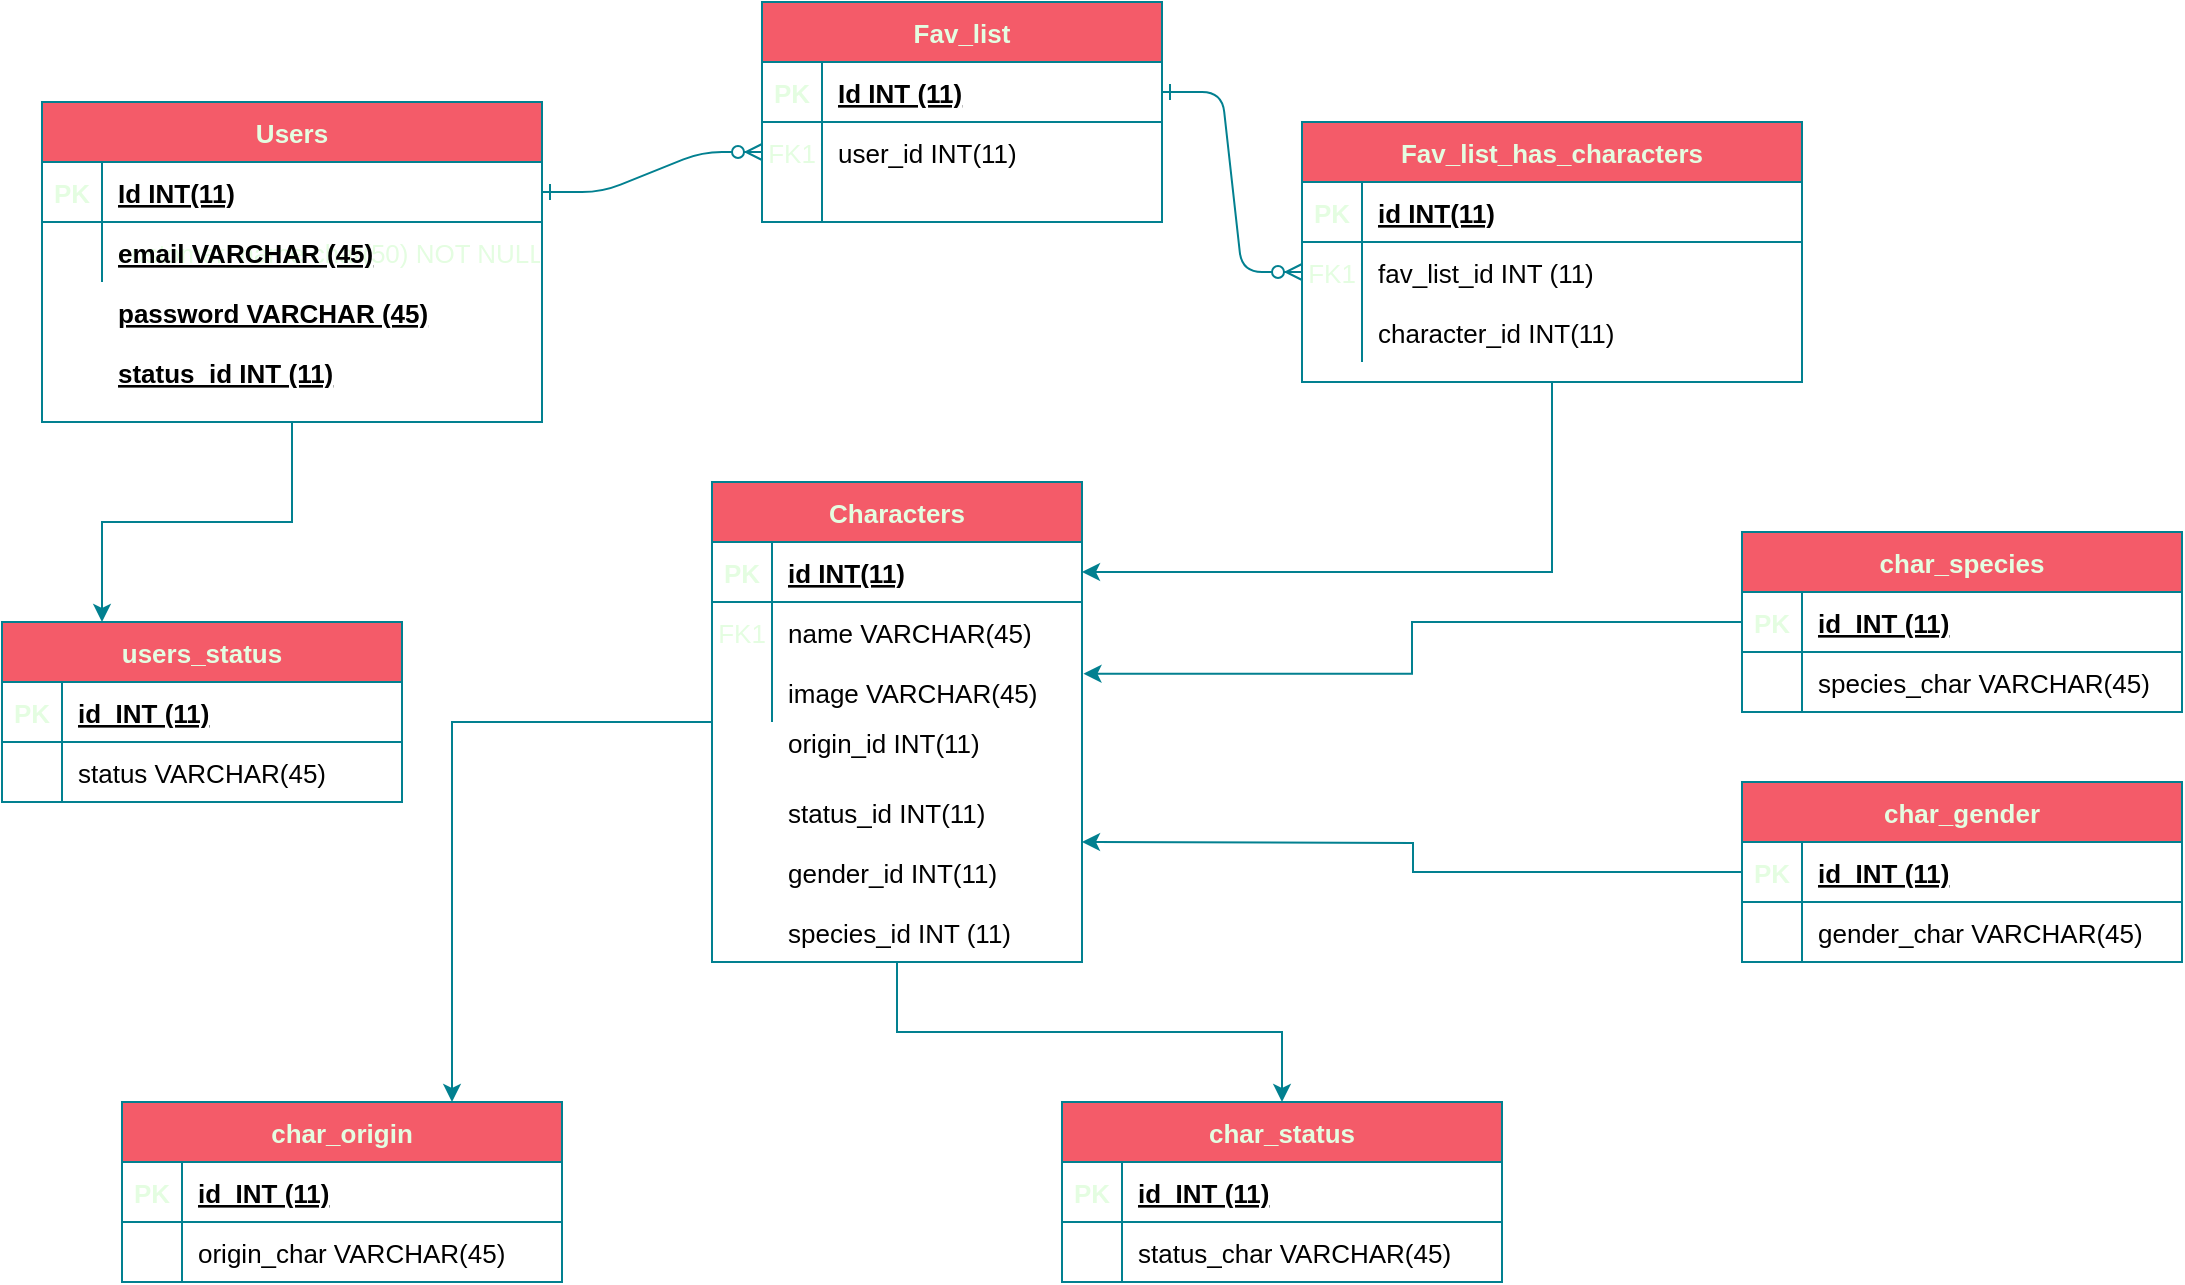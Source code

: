 <mxfile version="22.0.4" type="device">
  <diagram id="R2lEEEUBdFMjLlhIrx00" name="Page-1">
    <mxGraphModel dx="2099" dy="631" grid="1" gridSize="10" guides="1" tooltips="1" connect="1" arrows="1" fold="1" page="1" pageScale="1" pageWidth="850" pageHeight="1100" math="0" shadow="0" extFonts="Permanent Marker^https://fonts.googleapis.com/css?family=Permanent+Marker">
      <root>
        <mxCell id="0" />
        <mxCell id="1" parent="0" />
        <mxCell id="C-vyLk0tnHw3VtMMgP7b-1" value="" style="edgeStyle=entityRelationEdgeStyle;endArrow=ERzeroToMany;startArrow=ERone;endFill=1;startFill=0;labelBackgroundColor=none;strokeColor=#028090;fontColor=default;" parent="1" source="C-vyLk0tnHw3VtMMgP7b-24" target="C-vyLk0tnHw3VtMMgP7b-6" edge="1">
          <mxGeometry width="100" height="100" relative="1" as="geometry">
            <mxPoint x="340" y="720" as="sourcePoint" />
            <mxPoint x="440" y="620" as="targetPoint" />
          </mxGeometry>
        </mxCell>
        <mxCell id="C-vyLk0tnHw3VtMMgP7b-12" value="" style="edgeStyle=entityRelationEdgeStyle;endArrow=ERzeroToMany;startArrow=ERone;endFill=1;startFill=0;labelBackgroundColor=none;strokeColor=#028090;fontColor=default;" parent="1" source="C-vyLk0tnHw3VtMMgP7b-3" target="C-vyLk0tnHw3VtMMgP7b-17" edge="1">
          <mxGeometry width="100" height="100" relative="1" as="geometry">
            <mxPoint x="400" y="180" as="sourcePoint" />
            <mxPoint x="460" y="205" as="targetPoint" />
          </mxGeometry>
        </mxCell>
        <mxCell id="C-vyLk0tnHw3VtMMgP7b-2" value="Fav_list" style="shape=table;startSize=30;container=1;collapsible=1;childLayout=tableLayout;fixedRows=1;rowLines=0;fontStyle=1;align=center;resizeLast=1;labelBackgroundColor=none;fillColor=#F45B69;strokeColor=#028090;fontColor=#E4FDE1;fontSize=13;" parent="1" vertex="1">
          <mxGeometry x="300" y="10" width="200" height="110" as="geometry" />
        </mxCell>
        <mxCell id="C-vyLk0tnHw3VtMMgP7b-3" value="" style="shape=partialRectangle;collapsible=0;dropTarget=0;pointerEvents=0;fillColor=none;points=[[0,0.5],[1,0.5]];portConstraint=eastwest;top=0;left=0;right=0;bottom=1;labelBackgroundColor=none;strokeColor=#028090;fontColor=#E4FDE1;fontSize=13;" parent="C-vyLk0tnHw3VtMMgP7b-2" vertex="1">
          <mxGeometry y="30" width="200" height="30" as="geometry" />
        </mxCell>
        <mxCell id="C-vyLk0tnHw3VtMMgP7b-4" value="PK" style="shape=partialRectangle;overflow=hidden;connectable=0;fillColor=none;top=0;left=0;bottom=0;right=0;fontStyle=1;labelBackgroundColor=none;strokeColor=#028090;fontColor=#E4FDE1;fontSize=13;" parent="C-vyLk0tnHw3VtMMgP7b-3" vertex="1">
          <mxGeometry width="30" height="30" as="geometry">
            <mxRectangle width="30" height="30" as="alternateBounds" />
          </mxGeometry>
        </mxCell>
        <mxCell id="C-vyLk0tnHw3VtMMgP7b-5" value="Id INT (11)" style="shape=partialRectangle;overflow=hidden;connectable=0;fillColor=none;top=0;left=0;bottom=0;right=0;align=left;spacingLeft=6;fontStyle=5;labelBackgroundColor=none;strokeColor=#028090;fontColor=#000000;fontSize=13;" parent="C-vyLk0tnHw3VtMMgP7b-3" vertex="1">
          <mxGeometry x="30" width="170" height="30" as="geometry">
            <mxRectangle width="170" height="30" as="alternateBounds" />
          </mxGeometry>
        </mxCell>
        <mxCell id="C-vyLk0tnHw3VtMMgP7b-6" value="" style="shape=partialRectangle;collapsible=0;dropTarget=0;pointerEvents=0;fillColor=none;points=[[0,0.5],[1,0.5]];portConstraint=eastwest;top=0;left=0;right=0;bottom=0;labelBackgroundColor=none;strokeColor=#028090;fontColor=#E4FDE1;fontSize=13;" parent="C-vyLk0tnHw3VtMMgP7b-2" vertex="1">
          <mxGeometry y="60" width="200" height="30" as="geometry" />
        </mxCell>
        <mxCell id="C-vyLk0tnHw3VtMMgP7b-7" value="FK1" style="shape=partialRectangle;overflow=hidden;connectable=0;fillColor=none;top=0;left=0;bottom=0;right=0;labelBackgroundColor=none;strokeColor=#028090;fontColor=#E4FDE1;fontSize=13;" parent="C-vyLk0tnHw3VtMMgP7b-6" vertex="1">
          <mxGeometry width="30" height="30" as="geometry">
            <mxRectangle width="30" height="30" as="alternateBounds" />
          </mxGeometry>
        </mxCell>
        <mxCell id="C-vyLk0tnHw3VtMMgP7b-8" value="user_id INT(11)" style="shape=partialRectangle;overflow=hidden;connectable=0;fillColor=none;top=0;left=0;bottom=0;right=0;align=left;spacingLeft=6;labelBackgroundColor=none;strokeColor=#028090;fontColor=#000000;fontSize=13;" parent="C-vyLk0tnHw3VtMMgP7b-6" vertex="1">
          <mxGeometry x="30" width="170" height="30" as="geometry">
            <mxRectangle width="170" height="30" as="alternateBounds" />
          </mxGeometry>
        </mxCell>
        <mxCell id="C-vyLk0tnHw3VtMMgP7b-9" value="" style="shape=partialRectangle;collapsible=0;dropTarget=0;pointerEvents=0;fillColor=none;points=[[0,0.5],[1,0.5]];portConstraint=eastwest;top=0;left=0;right=0;bottom=0;labelBackgroundColor=none;strokeColor=#028090;fontColor=#E4FDE1;fontSize=13;" parent="C-vyLk0tnHw3VtMMgP7b-2" vertex="1">
          <mxGeometry y="90" width="200" height="20" as="geometry" />
        </mxCell>
        <mxCell id="C-vyLk0tnHw3VtMMgP7b-10" value="" style="shape=partialRectangle;overflow=hidden;connectable=0;fillColor=none;top=0;left=0;bottom=0;right=0;labelBackgroundColor=none;strokeColor=#028090;fontColor=#E4FDE1;fontSize=13;" parent="C-vyLk0tnHw3VtMMgP7b-9" vertex="1">
          <mxGeometry width="30" height="20" as="geometry">
            <mxRectangle width="30" height="20" as="alternateBounds" />
          </mxGeometry>
        </mxCell>
        <mxCell id="C-vyLk0tnHw3VtMMgP7b-11" value="" style="shape=partialRectangle;overflow=hidden;connectable=0;fillColor=none;top=0;left=0;bottom=0;right=0;align=left;spacingLeft=6;labelBackgroundColor=none;strokeColor=#028090;fontColor=#E4FDE1;fontSize=13;" parent="C-vyLk0tnHw3VtMMgP7b-9" vertex="1">
          <mxGeometry x="30" width="170" height="20" as="geometry">
            <mxRectangle width="170" height="20" as="alternateBounds" />
          </mxGeometry>
        </mxCell>
        <mxCell id="5vEzTWI28xnsQX95o4Jr-35" style="edgeStyle=orthogonalEdgeStyle;rounded=0;orthogonalLoop=1;jettySize=auto;html=1;exitX=0.5;exitY=1;exitDx=0;exitDy=0;entryX=0.25;entryY=0;entryDx=0;entryDy=0;strokeColor=#028090;fontColor=#E4FDE1;fillColor=#F45B69;" edge="1" parent="1" source="C-vyLk0tnHw3VtMMgP7b-23" target="5vEzTWI28xnsQX95o4Jr-28">
          <mxGeometry relative="1" as="geometry" />
        </mxCell>
        <mxCell id="C-vyLk0tnHw3VtMMgP7b-23" value="Users" style="shape=table;startSize=30;container=1;collapsible=1;childLayout=tableLayout;fixedRows=1;rowLines=0;fontStyle=1;align=center;resizeLast=1;labelBackgroundColor=none;fillColor=#F45B69;strokeColor=#028090;fontColor=#E4FDE1;fontSize=13;" parent="1" vertex="1">
          <mxGeometry x="-60" y="60" width="250" height="160" as="geometry">
            <mxRectangle x="-60" y="50" width="100" height="30" as="alternateBounds" />
          </mxGeometry>
        </mxCell>
        <mxCell id="C-vyLk0tnHw3VtMMgP7b-24" value="" style="shape=partialRectangle;collapsible=0;dropTarget=0;pointerEvents=0;fillColor=none;points=[[0,0.5],[1,0.5]];portConstraint=eastwest;top=0;left=0;right=0;bottom=1;labelBackgroundColor=none;strokeColor=#028090;fontColor=#E4FDE1;fontSize=13;" parent="C-vyLk0tnHw3VtMMgP7b-23" vertex="1">
          <mxGeometry y="30" width="250" height="30" as="geometry" />
        </mxCell>
        <mxCell id="C-vyLk0tnHw3VtMMgP7b-25" value="PK" style="shape=partialRectangle;overflow=hidden;connectable=0;fillColor=none;top=0;left=0;bottom=0;right=0;fontStyle=1;labelBackgroundColor=none;strokeColor=#028090;fontColor=#E4FDE1;fontSize=13;" parent="C-vyLk0tnHw3VtMMgP7b-24" vertex="1">
          <mxGeometry width="30" height="30" as="geometry">
            <mxRectangle width="30" height="30" as="alternateBounds" />
          </mxGeometry>
        </mxCell>
        <mxCell id="C-vyLk0tnHw3VtMMgP7b-26" value="Id INT(11)" style="shape=partialRectangle;overflow=hidden;connectable=0;fillColor=none;top=0;left=0;bottom=0;right=0;align=left;spacingLeft=6;fontStyle=5;labelBackgroundColor=none;strokeColor=#028090;fontColor=#000000;fontSize=13;" parent="C-vyLk0tnHw3VtMMgP7b-24" vertex="1">
          <mxGeometry x="30" width="220" height="30" as="geometry">
            <mxRectangle width="220" height="30" as="alternateBounds" />
          </mxGeometry>
        </mxCell>
        <mxCell id="C-vyLk0tnHw3VtMMgP7b-27" value="" style="shape=partialRectangle;collapsible=0;dropTarget=0;pointerEvents=0;fillColor=none;points=[[0,0.5],[1,0.5]];portConstraint=eastwest;top=0;left=0;right=0;bottom=0;labelBackgroundColor=none;strokeColor=#028090;fontColor=#E4FDE1;fontSize=13;" parent="C-vyLk0tnHw3VtMMgP7b-23" vertex="1">
          <mxGeometry y="60" width="250" height="30" as="geometry" />
        </mxCell>
        <mxCell id="C-vyLk0tnHw3VtMMgP7b-28" value="" style="shape=partialRectangle;overflow=hidden;connectable=0;fillColor=none;top=0;left=0;bottom=0;right=0;labelBackgroundColor=none;strokeColor=#028090;fontColor=#E4FDE1;fontSize=13;" parent="C-vyLk0tnHw3VtMMgP7b-27" vertex="1">
          <mxGeometry width="30" height="30" as="geometry">
            <mxRectangle width="30" height="30" as="alternateBounds" />
          </mxGeometry>
        </mxCell>
        <mxCell id="C-vyLk0tnHw3VtMMgP7b-29" value="customer_name char(50) NOT NULL" style="shape=partialRectangle;overflow=hidden;connectable=0;fillColor=none;top=0;left=0;bottom=0;right=0;align=left;spacingLeft=6;labelBackgroundColor=none;strokeColor=#028090;fontColor=#E4FDE1;fontSize=13;" parent="C-vyLk0tnHw3VtMMgP7b-27" vertex="1">
          <mxGeometry x="30" width="220" height="30" as="geometry">
            <mxRectangle width="220" height="30" as="alternateBounds" />
          </mxGeometry>
        </mxCell>
        <mxCell id="5vEzTWI28xnsQX95o4Jr-8" value="email VARCHAR (45)" style="shape=partialRectangle;overflow=hidden;connectable=0;fillColor=none;top=0;left=0;bottom=0;right=0;align=left;spacingLeft=6;fontStyle=5;labelBackgroundColor=none;strokeColor=#028090;fontColor=#000000;fontSize=13;" vertex="1" parent="1">
          <mxGeometry x="-30" y="120" width="220" height="30" as="geometry">
            <mxRectangle width="220" height="30" as="alternateBounds" />
          </mxGeometry>
        </mxCell>
        <mxCell id="5vEzTWI28xnsQX95o4Jr-10" value="password VARCHAR (45)" style="shape=partialRectangle;overflow=hidden;connectable=0;fillColor=none;top=0;left=0;bottom=0;right=0;align=left;spacingLeft=6;fontStyle=5;labelBackgroundColor=none;strokeColor=#028090;fontColor=#000000;fontSize=13;" vertex="1" parent="1">
          <mxGeometry x="-30" y="150" width="220" height="30" as="geometry">
            <mxRectangle width="220" height="30" as="alternateBounds" />
          </mxGeometry>
        </mxCell>
        <mxCell id="5vEzTWI28xnsQX95o4Jr-11" value="status_id INT (11)" style="shape=partialRectangle;overflow=hidden;connectable=0;fillColor=none;top=0;left=0;bottom=0;right=0;align=left;spacingLeft=6;fontStyle=5;labelBackgroundColor=none;strokeColor=#028090;fontColor=#000000;fontSize=13;" vertex="1" parent="1">
          <mxGeometry x="-30" y="180" width="220" height="30" as="geometry">
            <mxRectangle width="220" height="30" as="alternateBounds" />
          </mxGeometry>
        </mxCell>
        <mxCell id="5vEzTWI28xnsQX95o4Jr-23" style="edgeStyle=orthogonalEdgeStyle;rounded=0;orthogonalLoop=1;jettySize=auto;html=1;exitX=0.5;exitY=1;exitDx=0;exitDy=0;entryX=1;entryY=0.5;entryDx=0;entryDy=0;strokeColor=#028090;fontColor=#E4FDE1;fillColor=#F45B69;" edge="1" parent="1" source="C-vyLk0tnHw3VtMMgP7b-13" target="5vEzTWI28xnsQX95o4Jr-13">
          <mxGeometry relative="1" as="geometry" />
        </mxCell>
        <mxCell id="C-vyLk0tnHw3VtMMgP7b-13" value="Fav_list_has_characters" style="shape=table;startSize=30;container=1;collapsible=1;childLayout=tableLayout;fixedRows=1;rowLines=0;fontStyle=1;align=center;resizeLast=1;labelBackgroundColor=none;fillColor=#F45B69;strokeColor=#028090;fontColor=#E4FDE1;fontSize=13;" parent="1" vertex="1">
          <mxGeometry x="570" y="70" width="250" height="130" as="geometry" />
        </mxCell>
        <mxCell id="C-vyLk0tnHw3VtMMgP7b-14" value="" style="shape=partialRectangle;collapsible=0;dropTarget=0;pointerEvents=0;fillColor=none;points=[[0,0.5],[1,0.5]];portConstraint=eastwest;top=0;left=0;right=0;bottom=1;labelBackgroundColor=none;strokeColor=#028090;fontColor=#E4FDE1;fontSize=13;" parent="C-vyLk0tnHw3VtMMgP7b-13" vertex="1">
          <mxGeometry y="30" width="250" height="30" as="geometry" />
        </mxCell>
        <mxCell id="C-vyLk0tnHw3VtMMgP7b-15" value="PK" style="shape=partialRectangle;overflow=hidden;connectable=0;fillColor=none;top=0;left=0;bottom=0;right=0;fontStyle=1;labelBackgroundColor=none;strokeColor=#028090;fontColor=#E4FDE1;fontSize=13;" parent="C-vyLk0tnHw3VtMMgP7b-14" vertex="1">
          <mxGeometry width="30" height="30" as="geometry">
            <mxRectangle width="30" height="30" as="alternateBounds" />
          </mxGeometry>
        </mxCell>
        <mxCell id="C-vyLk0tnHw3VtMMgP7b-16" value="id INT(11)" style="shape=partialRectangle;overflow=hidden;connectable=0;fillColor=none;top=0;left=0;bottom=0;right=0;align=left;spacingLeft=6;fontStyle=5;labelBackgroundColor=none;strokeColor=#028090;fontColor=#000000;fontSize=13;" parent="C-vyLk0tnHw3VtMMgP7b-14" vertex="1">
          <mxGeometry x="30" width="220" height="30" as="geometry">
            <mxRectangle width="220" height="30" as="alternateBounds" />
          </mxGeometry>
        </mxCell>
        <mxCell id="C-vyLk0tnHw3VtMMgP7b-17" value="" style="shape=partialRectangle;collapsible=0;dropTarget=0;pointerEvents=0;fillColor=none;points=[[0,0.5],[1,0.5]];portConstraint=eastwest;top=0;left=0;right=0;bottom=0;labelBackgroundColor=none;strokeColor=#028090;fontColor=#E4FDE1;fontSize=13;" parent="C-vyLk0tnHw3VtMMgP7b-13" vertex="1">
          <mxGeometry y="60" width="250" height="30" as="geometry" />
        </mxCell>
        <mxCell id="C-vyLk0tnHw3VtMMgP7b-18" value="FK1" style="shape=partialRectangle;overflow=hidden;connectable=0;fillColor=none;top=0;left=0;bottom=0;right=0;labelBackgroundColor=none;strokeColor=#028090;fontColor=#E4FDE1;fontSize=13;" parent="C-vyLk0tnHw3VtMMgP7b-17" vertex="1">
          <mxGeometry width="30" height="30" as="geometry">
            <mxRectangle width="30" height="30" as="alternateBounds" />
          </mxGeometry>
        </mxCell>
        <mxCell id="C-vyLk0tnHw3VtMMgP7b-19" value="fav_list_id INT (11)" style="shape=partialRectangle;overflow=hidden;connectable=0;fillColor=none;top=0;left=0;bottom=0;right=0;align=left;spacingLeft=6;labelBackgroundColor=none;strokeColor=#028090;fontColor=#000000;fontSize=13;" parent="C-vyLk0tnHw3VtMMgP7b-17" vertex="1">
          <mxGeometry x="30" width="220" height="30" as="geometry">
            <mxRectangle width="220" height="30" as="alternateBounds" />
          </mxGeometry>
        </mxCell>
        <mxCell id="C-vyLk0tnHw3VtMMgP7b-20" value="" style="shape=partialRectangle;collapsible=0;dropTarget=0;pointerEvents=0;fillColor=none;points=[[0,0.5],[1,0.5]];portConstraint=eastwest;top=0;left=0;right=0;bottom=0;labelBackgroundColor=none;strokeColor=#028090;fontColor=#E4FDE1;fontSize=13;" parent="C-vyLk0tnHw3VtMMgP7b-13" vertex="1">
          <mxGeometry y="90" width="250" height="30" as="geometry" />
        </mxCell>
        <mxCell id="C-vyLk0tnHw3VtMMgP7b-21" value="" style="shape=partialRectangle;overflow=hidden;connectable=0;fillColor=none;top=0;left=0;bottom=0;right=0;labelBackgroundColor=none;strokeColor=#028090;fontColor=#E4FDE1;fontSize=13;" parent="C-vyLk0tnHw3VtMMgP7b-20" vertex="1">
          <mxGeometry width="30" height="30" as="geometry">
            <mxRectangle width="30" height="30" as="alternateBounds" />
          </mxGeometry>
        </mxCell>
        <mxCell id="C-vyLk0tnHw3VtMMgP7b-22" value="character_id INT(11)" style="shape=partialRectangle;overflow=hidden;connectable=0;fillColor=none;top=0;left=0;bottom=0;right=0;align=left;spacingLeft=6;labelBackgroundColor=none;strokeColor=#028090;fontColor=#000000;fontSize=13;" parent="C-vyLk0tnHw3VtMMgP7b-20" vertex="1">
          <mxGeometry x="30" width="220" height="30" as="geometry">
            <mxRectangle width="220" height="30" as="alternateBounds" />
          </mxGeometry>
        </mxCell>
        <mxCell id="5vEzTWI28xnsQX95o4Jr-43" style="edgeStyle=orthogonalEdgeStyle;rounded=0;orthogonalLoop=1;jettySize=auto;html=1;exitX=0;exitY=0.5;exitDx=0;exitDy=0;entryX=0.75;entryY=0;entryDx=0;entryDy=0;strokeColor=#028090;fontColor=#E4FDE1;fillColor=#F45B69;" edge="1" parent="1" source="5vEzTWI28xnsQX95o4Jr-12" target="5vEzTWI28xnsQX95o4Jr-36">
          <mxGeometry relative="1" as="geometry" />
        </mxCell>
        <mxCell id="5vEzTWI28xnsQX95o4Jr-69" style="edgeStyle=orthogonalEdgeStyle;rounded=0;orthogonalLoop=1;jettySize=auto;html=1;exitX=0.5;exitY=1;exitDx=0;exitDy=0;entryX=0.5;entryY=0;entryDx=0;entryDy=0;strokeColor=#028090;fontColor=#E4FDE1;fillColor=#F45B69;" edge="1" parent="1" source="5vEzTWI28xnsQX95o4Jr-12" target="5vEzTWI28xnsQX95o4Jr-62">
          <mxGeometry relative="1" as="geometry" />
        </mxCell>
        <mxCell id="5vEzTWI28xnsQX95o4Jr-12" value="Characters" style="shape=table;startSize=30;container=1;collapsible=1;childLayout=tableLayout;fixedRows=1;rowLines=0;fontStyle=1;align=center;resizeLast=1;labelBackgroundColor=none;fillColor=#F45B69;strokeColor=#028090;fontColor=#E4FDE1;fontSize=13;" vertex="1" parent="1">
          <mxGeometry x="275" y="250" width="185" height="240" as="geometry" />
        </mxCell>
        <mxCell id="5vEzTWI28xnsQX95o4Jr-13" value="" style="shape=partialRectangle;collapsible=0;dropTarget=0;pointerEvents=0;fillColor=none;points=[[0,0.5],[1,0.5]];portConstraint=eastwest;top=0;left=0;right=0;bottom=1;labelBackgroundColor=none;strokeColor=#028090;fontColor=#E4FDE1;fontSize=13;" vertex="1" parent="5vEzTWI28xnsQX95o4Jr-12">
          <mxGeometry y="30" width="185" height="30" as="geometry" />
        </mxCell>
        <mxCell id="5vEzTWI28xnsQX95o4Jr-14" value="PK" style="shape=partialRectangle;overflow=hidden;connectable=0;fillColor=none;top=0;left=0;bottom=0;right=0;fontStyle=1;labelBackgroundColor=none;strokeColor=#028090;fontColor=#E4FDE1;fontSize=13;" vertex="1" parent="5vEzTWI28xnsQX95o4Jr-13">
          <mxGeometry width="30" height="30" as="geometry">
            <mxRectangle width="30" height="30" as="alternateBounds" />
          </mxGeometry>
        </mxCell>
        <mxCell id="5vEzTWI28xnsQX95o4Jr-15" value="id INT(11)" style="shape=partialRectangle;overflow=hidden;connectable=0;fillColor=none;top=0;left=0;bottom=0;right=0;align=left;spacingLeft=6;fontStyle=5;labelBackgroundColor=none;strokeColor=#028090;fontColor=#000000;fontSize=13;" vertex="1" parent="5vEzTWI28xnsQX95o4Jr-13">
          <mxGeometry x="30" width="155" height="30" as="geometry">
            <mxRectangle width="155" height="30" as="alternateBounds" />
          </mxGeometry>
        </mxCell>
        <mxCell id="5vEzTWI28xnsQX95o4Jr-16" value="" style="shape=partialRectangle;collapsible=0;dropTarget=0;pointerEvents=0;fillColor=none;points=[[0,0.5],[1,0.5]];portConstraint=eastwest;top=0;left=0;right=0;bottom=0;labelBackgroundColor=none;strokeColor=#028090;fontColor=#E4FDE1;fontSize=13;" vertex="1" parent="5vEzTWI28xnsQX95o4Jr-12">
          <mxGeometry y="60" width="185" height="30" as="geometry" />
        </mxCell>
        <mxCell id="5vEzTWI28xnsQX95o4Jr-17" value="FK1" style="shape=partialRectangle;overflow=hidden;connectable=0;fillColor=none;top=0;left=0;bottom=0;right=0;labelBackgroundColor=none;strokeColor=#028090;fontColor=#E4FDE1;fontSize=13;" vertex="1" parent="5vEzTWI28xnsQX95o4Jr-16">
          <mxGeometry width="30" height="30" as="geometry">
            <mxRectangle width="30" height="30" as="alternateBounds" />
          </mxGeometry>
        </mxCell>
        <mxCell id="5vEzTWI28xnsQX95o4Jr-18" value="name VARCHAR(45)" style="shape=partialRectangle;overflow=hidden;connectable=0;fillColor=none;top=0;left=0;bottom=0;right=0;align=left;spacingLeft=6;labelBackgroundColor=none;strokeColor=#028090;fontColor=#000000;fontSize=13;" vertex="1" parent="5vEzTWI28xnsQX95o4Jr-16">
          <mxGeometry x="30" width="155" height="30" as="geometry">
            <mxRectangle width="155" height="30" as="alternateBounds" />
          </mxGeometry>
        </mxCell>
        <mxCell id="5vEzTWI28xnsQX95o4Jr-19" value="" style="shape=partialRectangle;collapsible=0;dropTarget=0;pointerEvents=0;fillColor=none;points=[[0,0.5],[1,0.5]];portConstraint=eastwest;top=0;left=0;right=0;bottom=0;labelBackgroundColor=none;strokeColor=#028090;fontColor=#E4FDE1;fontSize=13;" vertex="1" parent="5vEzTWI28xnsQX95o4Jr-12">
          <mxGeometry y="90" width="185" height="30" as="geometry" />
        </mxCell>
        <mxCell id="5vEzTWI28xnsQX95o4Jr-20" value="" style="shape=partialRectangle;overflow=hidden;connectable=0;fillColor=none;top=0;left=0;bottom=0;right=0;labelBackgroundColor=none;strokeColor=#028090;fontColor=#E4FDE1;fontSize=13;" vertex="1" parent="5vEzTWI28xnsQX95o4Jr-19">
          <mxGeometry width="30" height="30" as="geometry">
            <mxRectangle width="30" height="30" as="alternateBounds" />
          </mxGeometry>
        </mxCell>
        <mxCell id="5vEzTWI28xnsQX95o4Jr-21" value="image VARCHAR(45)" style="shape=partialRectangle;overflow=hidden;connectable=0;fillColor=none;top=0;left=0;bottom=0;right=0;align=left;spacingLeft=6;labelBackgroundColor=none;strokeColor=#028090;fontColor=#000000;fontSize=13;" vertex="1" parent="5vEzTWI28xnsQX95o4Jr-19">
          <mxGeometry x="30" width="155" height="30" as="geometry">
            <mxRectangle width="155" height="30" as="alternateBounds" />
          </mxGeometry>
        </mxCell>
        <mxCell id="5vEzTWI28xnsQX95o4Jr-24" value="origin_id INT(11)" style="shape=partialRectangle;overflow=hidden;connectable=0;fillColor=none;top=0;left=0;bottom=0;right=0;align=left;spacingLeft=6;labelBackgroundColor=none;strokeColor=#028090;fontColor=#000000;fontSize=13;" vertex="1" parent="1">
          <mxGeometry x="305" y="365" width="220" height="30" as="geometry">
            <mxRectangle width="220" height="30" as="alternateBounds" />
          </mxGeometry>
        </mxCell>
        <mxCell id="5vEzTWI28xnsQX95o4Jr-25" value="status_id INT(11)" style="shape=partialRectangle;overflow=hidden;connectable=0;fillColor=none;top=0;left=0;bottom=0;right=0;align=left;spacingLeft=6;labelBackgroundColor=none;strokeColor=#028090;fontColor=#000000;fontSize=13;" vertex="1" parent="1">
          <mxGeometry x="305" y="400" width="220" height="30" as="geometry">
            <mxRectangle width="220" height="30" as="alternateBounds" />
          </mxGeometry>
        </mxCell>
        <mxCell id="5vEzTWI28xnsQX95o4Jr-26" value="gender_id INT(11)" style="shape=partialRectangle;overflow=hidden;connectable=0;fillColor=none;top=0;left=0;bottom=0;right=0;align=left;spacingLeft=6;labelBackgroundColor=none;strokeColor=#028090;fontColor=#000000;fontSize=13;" vertex="1" parent="1">
          <mxGeometry x="305" y="430" width="220" height="30" as="geometry">
            <mxRectangle width="220" height="30" as="alternateBounds" />
          </mxGeometry>
        </mxCell>
        <mxCell id="5vEzTWI28xnsQX95o4Jr-27" value="species_id INT (11)" style="shape=partialRectangle;overflow=hidden;connectable=0;fillColor=none;top=0;left=0;bottom=0;right=0;align=left;spacingLeft=6;labelBackgroundColor=none;strokeColor=#028090;fontColor=#000000;fontSize=13;" vertex="1" parent="1">
          <mxGeometry x="305" y="460" width="220" height="30" as="geometry">
            <mxRectangle width="220" height="30" as="alternateBounds" />
          </mxGeometry>
        </mxCell>
        <mxCell id="5vEzTWI28xnsQX95o4Jr-28" value="users_status" style="shape=table;startSize=30;container=1;collapsible=1;childLayout=tableLayout;fixedRows=1;rowLines=0;fontStyle=1;align=center;resizeLast=1;labelBackgroundColor=none;fillColor=#F45B69;strokeColor=#028090;fontColor=#E4FDE1;fontSize=13;" vertex="1" parent="1">
          <mxGeometry x="-80" y="320" width="200" height="90" as="geometry">
            <mxRectangle x="-60" y="50" width="100" height="30" as="alternateBounds" />
          </mxGeometry>
        </mxCell>
        <mxCell id="5vEzTWI28xnsQX95o4Jr-29" value="" style="shape=partialRectangle;collapsible=0;dropTarget=0;pointerEvents=0;fillColor=none;points=[[0,0.5],[1,0.5]];portConstraint=eastwest;top=0;left=0;right=0;bottom=1;labelBackgroundColor=none;strokeColor=#028090;fontColor=#E4FDE1;fontSize=13;" vertex="1" parent="5vEzTWI28xnsQX95o4Jr-28">
          <mxGeometry y="30" width="200" height="30" as="geometry" />
        </mxCell>
        <mxCell id="5vEzTWI28xnsQX95o4Jr-30" value="PK" style="shape=partialRectangle;overflow=hidden;connectable=0;fillColor=none;top=0;left=0;bottom=0;right=0;fontStyle=1;labelBackgroundColor=none;strokeColor=#028090;fontColor=#E4FDE1;fontSize=13;" vertex="1" parent="5vEzTWI28xnsQX95o4Jr-29">
          <mxGeometry width="30" height="30" as="geometry">
            <mxRectangle width="30" height="30" as="alternateBounds" />
          </mxGeometry>
        </mxCell>
        <mxCell id="5vEzTWI28xnsQX95o4Jr-31" value="id_INT (11)" style="shape=partialRectangle;overflow=hidden;connectable=0;fillColor=none;top=0;left=0;bottom=0;right=0;align=left;spacingLeft=6;fontStyle=5;labelBackgroundColor=none;strokeColor=#028090;fontColor=#000000;fontSize=13;" vertex="1" parent="5vEzTWI28xnsQX95o4Jr-29">
          <mxGeometry x="30" width="170" height="30" as="geometry">
            <mxRectangle width="170" height="30" as="alternateBounds" />
          </mxGeometry>
        </mxCell>
        <mxCell id="5vEzTWI28xnsQX95o4Jr-32" value="" style="shape=partialRectangle;collapsible=0;dropTarget=0;pointerEvents=0;fillColor=none;points=[[0,0.5],[1,0.5]];portConstraint=eastwest;top=0;left=0;right=0;bottom=0;labelBackgroundColor=none;strokeColor=#028090;fontColor=#E4FDE1;fontSize=13;" vertex="1" parent="5vEzTWI28xnsQX95o4Jr-28">
          <mxGeometry y="60" width="200" height="30" as="geometry" />
        </mxCell>
        <mxCell id="5vEzTWI28xnsQX95o4Jr-33" value="" style="shape=partialRectangle;overflow=hidden;connectable=0;fillColor=none;top=0;left=0;bottom=0;right=0;labelBackgroundColor=none;strokeColor=#028090;fontColor=#E4FDE1;fontSize=13;" vertex="1" parent="5vEzTWI28xnsQX95o4Jr-32">
          <mxGeometry width="30" height="30" as="geometry">
            <mxRectangle width="30" height="30" as="alternateBounds" />
          </mxGeometry>
        </mxCell>
        <mxCell id="5vEzTWI28xnsQX95o4Jr-34" value="status VARCHAR(45)" style="shape=partialRectangle;overflow=hidden;connectable=0;fillColor=none;top=0;left=0;bottom=0;right=0;align=left;spacingLeft=6;labelBackgroundColor=none;strokeColor=#028090;fontColor=#000000;fontSize=13;" vertex="1" parent="5vEzTWI28xnsQX95o4Jr-32">
          <mxGeometry x="30" width="170" height="30" as="geometry">
            <mxRectangle width="170" height="30" as="alternateBounds" />
          </mxGeometry>
        </mxCell>
        <mxCell id="5vEzTWI28xnsQX95o4Jr-36" value="char_origin" style="shape=table;startSize=30;container=1;collapsible=1;childLayout=tableLayout;fixedRows=1;rowLines=0;fontStyle=1;align=center;resizeLast=1;labelBackgroundColor=none;fillColor=#F45B69;strokeColor=#028090;fontColor=#E4FDE1;fontSize=13;" vertex="1" parent="1">
          <mxGeometry x="-20" y="560" width="220" height="90" as="geometry">
            <mxRectangle x="-60" y="50" width="100" height="30" as="alternateBounds" />
          </mxGeometry>
        </mxCell>
        <mxCell id="5vEzTWI28xnsQX95o4Jr-37" value="" style="shape=partialRectangle;collapsible=0;dropTarget=0;pointerEvents=0;fillColor=none;points=[[0,0.5],[1,0.5]];portConstraint=eastwest;top=0;left=0;right=0;bottom=1;labelBackgroundColor=none;strokeColor=#028090;fontColor=#E4FDE1;fontSize=13;" vertex="1" parent="5vEzTWI28xnsQX95o4Jr-36">
          <mxGeometry y="30" width="220" height="30" as="geometry" />
        </mxCell>
        <mxCell id="5vEzTWI28xnsQX95o4Jr-38" value="PK" style="shape=partialRectangle;overflow=hidden;connectable=0;fillColor=none;top=0;left=0;bottom=0;right=0;fontStyle=1;labelBackgroundColor=none;strokeColor=#028090;fontColor=#E4FDE1;fontSize=13;" vertex="1" parent="5vEzTWI28xnsQX95o4Jr-37">
          <mxGeometry width="30" height="30" as="geometry">
            <mxRectangle width="30" height="30" as="alternateBounds" />
          </mxGeometry>
        </mxCell>
        <mxCell id="5vEzTWI28xnsQX95o4Jr-39" value="id_INT (11)" style="shape=partialRectangle;overflow=hidden;connectable=0;fillColor=none;top=0;left=0;bottom=0;right=0;align=left;spacingLeft=6;fontStyle=5;labelBackgroundColor=none;strokeColor=#028090;fontColor=#000000;fontSize=13;" vertex="1" parent="5vEzTWI28xnsQX95o4Jr-37">
          <mxGeometry x="30" width="190" height="30" as="geometry">
            <mxRectangle width="190" height="30" as="alternateBounds" />
          </mxGeometry>
        </mxCell>
        <mxCell id="5vEzTWI28xnsQX95o4Jr-40" value="" style="shape=partialRectangle;collapsible=0;dropTarget=0;pointerEvents=0;fillColor=none;points=[[0,0.5],[1,0.5]];portConstraint=eastwest;top=0;left=0;right=0;bottom=0;labelBackgroundColor=none;strokeColor=#028090;fontColor=#E4FDE1;fontSize=13;" vertex="1" parent="5vEzTWI28xnsQX95o4Jr-36">
          <mxGeometry y="60" width="220" height="30" as="geometry" />
        </mxCell>
        <mxCell id="5vEzTWI28xnsQX95o4Jr-41" value="" style="shape=partialRectangle;overflow=hidden;connectable=0;fillColor=none;top=0;left=0;bottom=0;right=0;labelBackgroundColor=none;strokeColor=#028090;fontColor=#E4FDE1;fontSize=13;" vertex="1" parent="5vEzTWI28xnsQX95o4Jr-40">
          <mxGeometry width="30" height="30" as="geometry">
            <mxRectangle width="30" height="30" as="alternateBounds" />
          </mxGeometry>
        </mxCell>
        <mxCell id="5vEzTWI28xnsQX95o4Jr-42" value="origin_char VARCHAR(45)" style="shape=partialRectangle;overflow=hidden;connectable=0;fillColor=none;top=0;left=0;bottom=0;right=0;align=left;spacingLeft=6;labelBackgroundColor=none;strokeColor=#028090;fontColor=#000000;fontSize=13;" vertex="1" parent="5vEzTWI28xnsQX95o4Jr-40">
          <mxGeometry x="30" width="190" height="30" as="geometry">
            <mxRectangle width="190" height="30" as="alternateBounds" />
          </mxGeometry>
        </mxCell>
        <mxCell id="5vEzTWI28xnsQX95o4Jr-44" value="char_species" style="shape=table;startSize=30;container=1;collapsible=1;childLayout=tableLayout;fixedRows=1;rowLines=0;fontStyle=1;align=center;resizeLast=1;labelBackgroundColor=none;fillColor=#F45B69;strokeColor=#028090;fontColor=#E4FDE1;fontSize=13;" vertex="1" parent="1">
          <mxGeometry x="790" y="275" width="220" height="90" as="geometry">
            <mxRectangle x="-60" y="50" width="100" height="30" as="alternateBounds" />
          </mxGeometry>
        </mxCell>
        <mxCell id="5vEzTWI28xnsQX95o4Jr-45" value="" style="shape=partialRectangle;collapsible=0;dropTarget=0;pointerEvents=0;fillColor=none;points=[[0,0.5],[1,0.5]];portConstraint=eastwest;top=0;left=0;right=0;bottom=1;labelBackgroundColor=none;strokeColor=#028090;fontColor=#E4FDE1;fontSize=13;" vertex="1" parent="5vEzTWI28xnsQX95o4Jr-44">
          <mxGeometry y="30" width="220" height="30" as="geometry" />
        </mxCell>
        <mxCell id="5vEzTWI28xnsQX95o4Jr-46" value="PK" style="shape=partialRectangle;overflow=hidden;connectable=0;fillColor=none;top=0;left=0;bottom=0;right=0;fontStyle=1;labelBackgroundColor=none;strokeColor=#028090;fontColor=#E4FDE1;fontSize=13;" vertex="1" parent="5vEzTWI28xnsQX95o4Jr-45">
          <mxGeometry width="30" height="30" as="geometry">
            <mxRectangle width="30" height="30" as="alternateBounds" />
          </mxGeometry>
        </mxCell>
        <mxCell id="5vEzTWI28xnsQX95o4Jr-47" value="id_INT (11)" style="shape=partialRectangle;overflow=hidden;connectable=0;fillColor=none;top=0;left=0;bottom=0;right=0;align=left;spacingLeft=6;fontStyle=5;labelBackgroundColor=none;strokeColor=#028090;fontColor=#000000;fontSize=13;" vertex="1" parent="5vEzTWI28xnsQX95o4Jr-45">
          <mxGeometry x="30" width="190" height="30" as="geometry">
            <mxRectangle width="190" height="30" as="alternateBounds" />
          </mxGeometry>
        </mxCell>
        <mxCell id="5vEzTWI28xnsQX95o4Jr-48" value="" style="shape=partialRectangle;collapsible=0;dropTarget=0;pointerEvents=0;fillColor=none;points=[[0,0.5],[1,0.5]];portConstraint=eastwest;top=0;left=0;right=0;bottom=0;labelBackgroundColor=none;strokeColor=#028090;fontColor=#E4FDE1;fontSize=13;" vertex="1" parent="5vEzTWI28xnsQX95o4Jr-44">
          <mxGeometry y="60" width="220" height="30" as="geometry" />
        </mxCell>
        <mxCell id="5vEzTWI28xnsQX95o4Jr-49" value="" style="shape=partialRectangle;overflow=hidden;connectable=0;fillColor=none;top=0;left=0;bottom=0;right=0;labelBackgroundColor=none;strokeColor=#028090;fontColor=#E4FDE1;fontSize=13;" vertex="1" parent="5vEzTWI28xnsQX95o4Jr-48">
          <mxGeometry width="30" height="30" as="geometry">
            <mxRectangle width="30" height="30" as="alternateBounds" />
          </mxGeometry>
        </mxCell>
        <mxCell id="5vEzTWI28xnsQX95o4Jr-50" value="species_char VARCHAR(45)" style="shape=partialRectangle;overflow=hidden;connectable=0;fillColor=none;top=0;left=0;bottom=0;right=0;align=left;spacingLeft=6;labelBackgroundColor=none;strokeColor=#028090;fontColor=#000000;fontSize=13;" vertex="1" parent="5vEzTWI28xnsQX95o4Jr-48">
          <mxGeometry x="30" width="190" height="30" as="geometry">
            <mxRectangle width="190" height="30" as="alternateBounds" />
          </mxGeometry>
        </mxCell>
        <mxCell id="5vEzTWI28xnsQX95o4Jr-61" style="edgeStyle=orthogonalEdgeStyle;rounded=0;orthogonalLoop=1;jettySize=auto;html=1;exitX=0;exitY=0.5;exitDx=0;exitDy=0;strokeColor=#028090;fontColor=#E4FDE1;fillColor=#F45B69;" edge="1" parent="1" source="5vEzTWI28xnsQX95o4Jr-51">
          <mxGeometry relative="1" as="geometry">
            <mxPoint x="460" y="430" as="targetPoint" />
          </mxGeometry>
        </mxCell>
        <mxCell id="5vEzTWI28xnsQX95o4Jr-51" value="char_gender" style="shape=table;startSize=30;container=1;collapsible=1;childLayout=tableLayout;fixedRows=1;rowLines=0;fontStyle=1;align=center;resizeLast=1;labelBackgroundColor=none;fillColor=#F45B69;strokeColor=#028090;fontColor=#E4FDE1;fontSize=13;" vertex="1" parent="1">
          <mxGeometry x="790" y="400" width="220" height="90" as="geometry">
            <mxRectangle x="-60" y="50" width="100" height="30" as="alternateBounds" />
          </mxGeometry>
        </mxCell>
        <mxCell id="5vEzTWI28xnsQX95o4Jr-52" value="" style="shape=partialRectangle;collapsible=0;dropTarget=0;pointerEvents=0;fillColor=none;points=[[0,0.5],[1,0.5]];portConstraint=eastwest;top=0;left=0;right=0;bottom=1;labelBackgroundColor=none;strokeColor=#028090;fontColor=#E4FDE1;fontSize=13;" vertex="1" parent="5vEzTWI28xnsQX95o4Jr-51">
          <mxGeometry y="30" width="220" height="30" as="geometry" />
        </mxCell>
        <mxCell id="5vEzTWI28xnsQX95o4Jr-53" value="PK" style="shape=partialRectangle;overflow=hidden;connectable=0;fillColor=none;top=0;left=0;bottom=0;right=0;fontStyle=1;labelBackgroundColor=none;strokeColor=#028090;fontColor=#E4FDE1;fontSize=13;" vertex="1" parent="5vEzTWI28xnsQX95o4Jr-52">
          <mxGeometry width="30" height="30" as="geometry">
            <mxRectangle width="30" height="30" as="alternateBounds" />
          </mxGeometry>
        </mxCell>
        <mxCell id="5vEzTWI28xnsQX95o4Jr-54" value="id_INT (11)" style="shape=partialRectangle;overflow=hidden;connectable=0;fillColor=none;top=0;left=0;bottom=0;right=0;align=left;spacingLeft=6;fontStyle=5;labelBackgroundColor=none;strokeColor=#028090;fontColor=#000000;fontSize=13;" vertex="1" parent="5vEzTWI28xnsQX95o4Jr-52">
          <mxGeometry x="30" width="190" height="30" as="geometry">
            <mxRectangle width="190" height="30" as="alternateBounds" />
          </mxGeometry>
        </mxCell>
        <mxCell id="5vEzTWI28xnsQX95o4Jr-55" value="" style="shape=partialRectangle;collapsible=0;dropTarget=0;pointerEvents=0;fillColor=none;points=[[0,0.5],[1,0.5]];portConstraint=eastwest;top=0;left=0;right=0;bottom=0;labelBackgroundColor=none;strokeColor=#028090;fontColor=#E4FDE1;fontSize=13;" vertex="1" parent="5vEzTWI28xnsQX95o4Jr-51">
          <mxGeometry y="60" width="220" height="30" as="geometry" />
        </mxCell>
        <mxCell id="5vEzTWI28xnsQX95o4Jr-56" value="" style="shape=partialRectangle;overflow=hidden;connectable=0;fillColor=none;top=0;left=0;bottom=0;right=0;labelBackgroundColor=none;strokeColor=#028090;fontColor=#E4FDE1;fontSize=13;" vertex="1" parent="5vEzTWI28xnsQX95o4Jr-55">
          <mxGeometry width="30" height="30" as="geometry">
            <mxRectangle width="30" height="30" as="alternateBounds" />
          </mxGeometry>
        </mxCell>
        <mxCell id="5vEzTWI28xnsQX95o4Jr-57" value="gender_char VARCHAR(45)" style="shape=partialRectangle;overflow=hidden;connectable=0;fillColor=none;top=0;left=0;bottom=0;right=0;align=left;spacingLeft=6;labelBackgroundColor=none;strokeColor=#028090;fontColor=#000000;fontSize=13;" vertex="1" parent="5vEzTWI28xnsQX95o4Jr-55">
          <mxGeometry x="30" width="190" height="30" as="geometry">
            <mxRectangle width="190" height="30" as="alternateBounds" />
          </mxGeometry>
        </mxCell>
        <mxCell id="5vEzTWI28xnsQX95o4Jr-58" style="edgeStyle=orthogonalEdgeStyle;rounded=0;orthogonalLoop=1;jettySize=auto;html=1;exitX=0;exitY=0.5;exitDx=0;exitDy=0;entryX=1.004;entryY=0.196;entryDx=0;entryDy=0;entryPerimeter=0;strokeColor=#028090;fontColor=#E4FDE1;fillColor=#F45B69;" edge="1" parent="1" source="5vEzTWI28xnsQX95o4Jr-45" target="5vEzTWI28xnsQX95o4Jr-19">
          <mxGeometry relative="1" as="geometry" />
        </mxCell>
        <mxCell id="5vEzTWI28xnsQX95o4Jr-62" value="char_status" style="shape=table;startSize=30;container=1;collapsible=1;childLayout=tableLayout;fixedRows=1;rowLines=0;fontStyle=1;align=center;resizeLast=1;labelBackgroundColor=none;fillColor=#F45B69;strokeColor=#028090;fontColor=#E4FDE1;fontSize=13;" vertex="1" parent="1">
          <mxGeometry x="450" y="560" width="220" height="90" as="geometry">
            <mxRectangle x="-60" y="50" width="100" height="30" as="alternateBounds" />
          </mxGeometry>
        </mxCell>
        <mxCell id="5vEzTWI28xnsQX95o4Jr-63" value="" style="shape=partialRectangle;collapsible=0;dropTarget=0;pointerEvents=0;fillColor=none;points=[[0,0.5],[1,0.5]];portConstraint=eastwest;top=0;left=0;right=0;bottom=1;labelBackgroundColor=none;strokeColor=#028090;fontColor=#E4FDE1;fontSize=13;" vertex="1" parent="5vEzTWI28xnsQX95o4Jr-62">
          <mxGeometry y="30" width="220" height="30" as="geometry" />
        </mxCell>
        <mxCell id="5vEzTWI28xnsQX95o4Jr-64" value="PK" style="shape=partialRectangle;overflow=hidden;connectable=0;fillColor=none;top=0;left=0;bottom=0;right=0;fontStyle=1;labelBackgroundColor=none;strokeColor=#028090;fontColor=#E4FDE1;fontSize=13;" vertex="1" parent="5vEzTWI28xnsQX95o4Jr-63">
          <mxGeometry width="30" height="30" as="geometry">
            <mxRectangle width="30" height="30" as="alternateBounds" />
          </mxGeometry>
        </mxCell>
        <mxCell id="5vEzTWI28xnsQX95o4Jr-65" value="id_INT (11)" style="shape=partialRectangle;overflow=hidden;connectable=0;fillColor=none;top=0;left=0;bottom=0;right=0;align=left;spacingLeft=6;fontStyle=5;labelBackgroundColor=none;strokeColor=#028090;fontColor=#000000;fontSize=13;" vertex="1" parent="5vEzTWI28xnsQX95o4Jr-63">
          <mxGeometry x="30" width="190" height="30" as="geometry">
            <mxRectangle width="190" height="30" as="alternateBounds" />
          </mxGeometry>
        </mxCell>
        <mxCell id="5vEzTWI28xnsQX95o4Jr-66" value="" style="shape=partialRectangle;collapsible=0;dropTarget=0;pointerEvents=0;fillColor=none;points=[[0,0.5],[1,0.5]];portConstraint=eastwest;top=0;left=0;right=0;bottom=0;labelBackgroundColor=none;strokeColor=#028090;fontColor=#E4FDE1;fontSize=13;" vertex="1" parent="5vEzTWI28xnsQX95o4Jr-62">
          <mxGeometry y="60" width="220" height="30" as="geometry" />
        </mxCell>
        <mxCell id="5vEzTWI28xnsQX95o4Jr-67" value="" style="shape=partialRectangle;overflow=hidden;connectable=0;fillColor=none;top=0;left=0;bottom=0;right=0;labelBackgroundColor=none;strokeColor=#028090;fontColor=#E4FDE1;fontSize=13;" vertex="1" parent="5vEzTWI28xnsQX95o4Jr-66">
          <mxGeometry width="30" height="30" as="geometry">
            <mxRectangle width="30" height="30" as="alternateBounds" />
          </mxGeometry>
        </mxCell>
        <mxCell id="5vEzTWI28xnsQX95o4Jr-68" value="status_char VARCHAR(45)" style="shape=partialRectangle;overflow=hidden;connectable=0;fillColor=none;top=0;left=0;bottom=0;right=0;align=left;spacingLeft=6;labelBackgroundColor=none;strokeColor=#028090;fontColor=#000000;fontSize=13;" vertex="1" parent="5vEzTWI28xnsQX95o4Jr-66">
          <mxGeometry x="30" width="190" height="30" as="geometry">
            <mxRectangle width="190" height="30" as="alternateBounds" />
          </mxGeometry>
        </mxCell>
      </root>
    </mxGraphModel>
  </diagram>
</mxfile>
